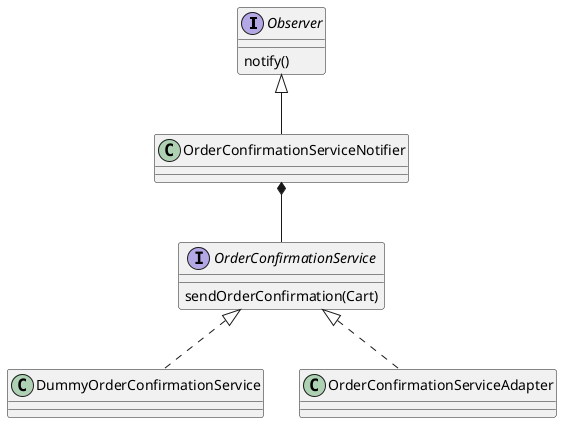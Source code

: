 @startuml
'https://plantuml.com/class-diagram

interface Observer {
    notify()
}

interface OrderConfirmationService {
    sendOrderConfirmation(Cart)
}

class OrderConfirmationServiceNotifier
Observer <|-- OrderConfirmationServiceNotifier
OrderConfirmationServiceNotifier *-- OrderConfirmationService

class DummyOrderConfirmationService

OrderConfirmationService <|.. DummyOrderConfirmationService
OrderConfirmationService <|.. OrderConfirmationServiceAdapter

@enduml